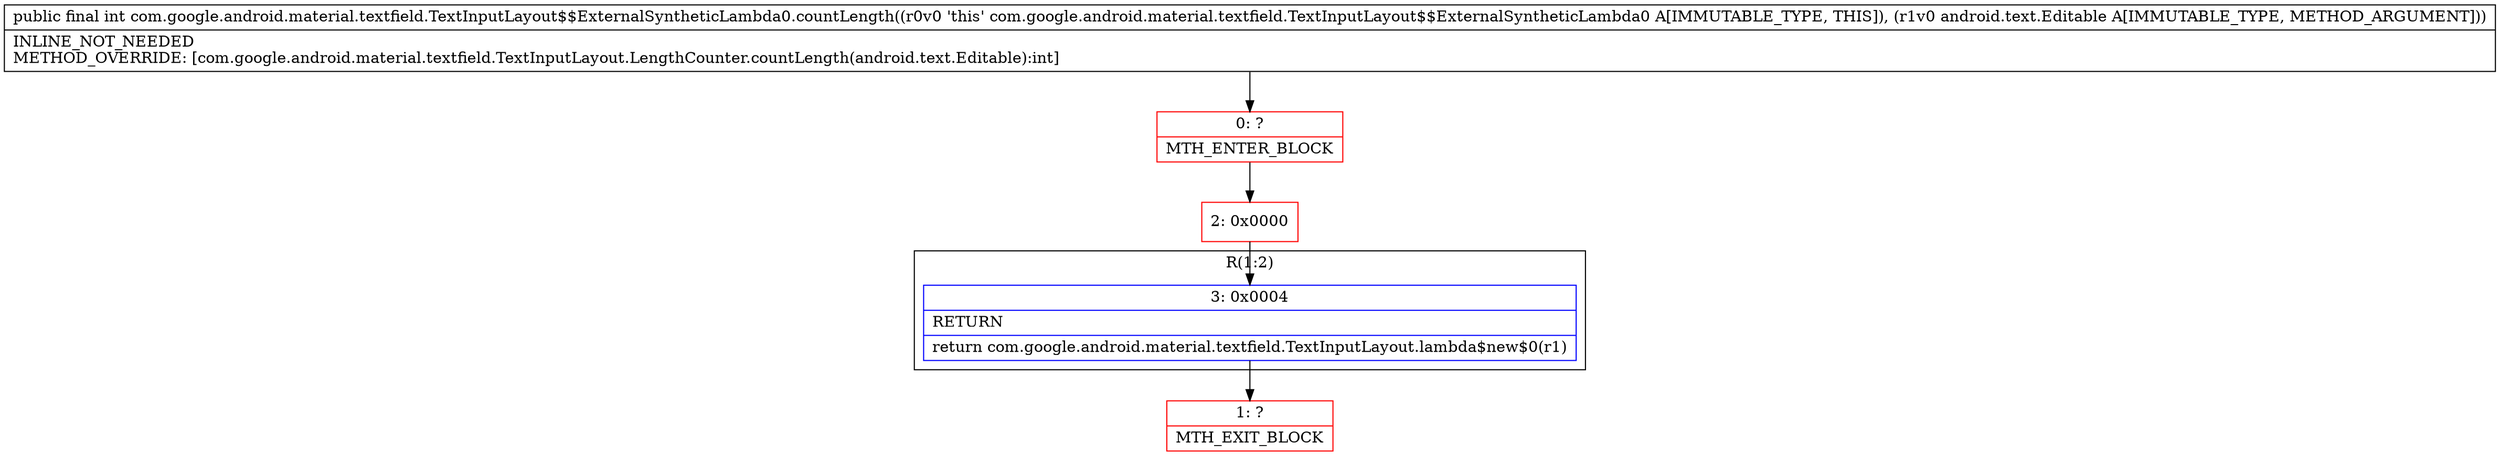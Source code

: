 digraph "CFG forcom.google.android.material.textfield.TextInputLayout$$ExternalSyntheticLambda0.countLength(Landroid\/text\/Editable;)I" {
subgraph cluster_Region_2027596769 {
label = "R(1:2)";
node [shape=record,color=blue];
Node_3 [shape=record,label="{3\:\ 0x0004|RETURN\l|return com.google.android.material.textfield.TextInputLayout.lambda$new$0(r1)\l}"];
}
Node_0 [shape=record,color=red,label="{0\:\ ?|MTH_ENTER_BLOCK\l}"];
Node_2 [shape=record,color=red,label="{2\:\ 0x0000}"];
Node_1 [shape=record,color=red,label="{1\:\ ?|MTH_EXIT_BLOCK\l}"];
MethodNode[shape=record,label="{public final int com.google.android.material.textfield.TextInputLayout$$ExternalSyntheticLambda0.countLength((r0v0 'this' com.google.android.material.textfield.TextInputLayout$$ExternalSyntheticLambda0 A[IMMUTABLE_TYPE, THIS]), (r1v0 android.text.Editable A[IMMUTABLE_TYPE, METHOD_ARGUMENT]))  | INLINE_NOT_NEEDED\lMETHOD_OVERRIDE: [com.google.android.material.textfield.TextInputLayout.LengthCounter.countLength(android.text.Editable):int]\l}"];
MethodNode -> Node_0;Node_3 -> Node_1;
Node_0 -> Node_2;
Node_2 -> Node_3;
}

